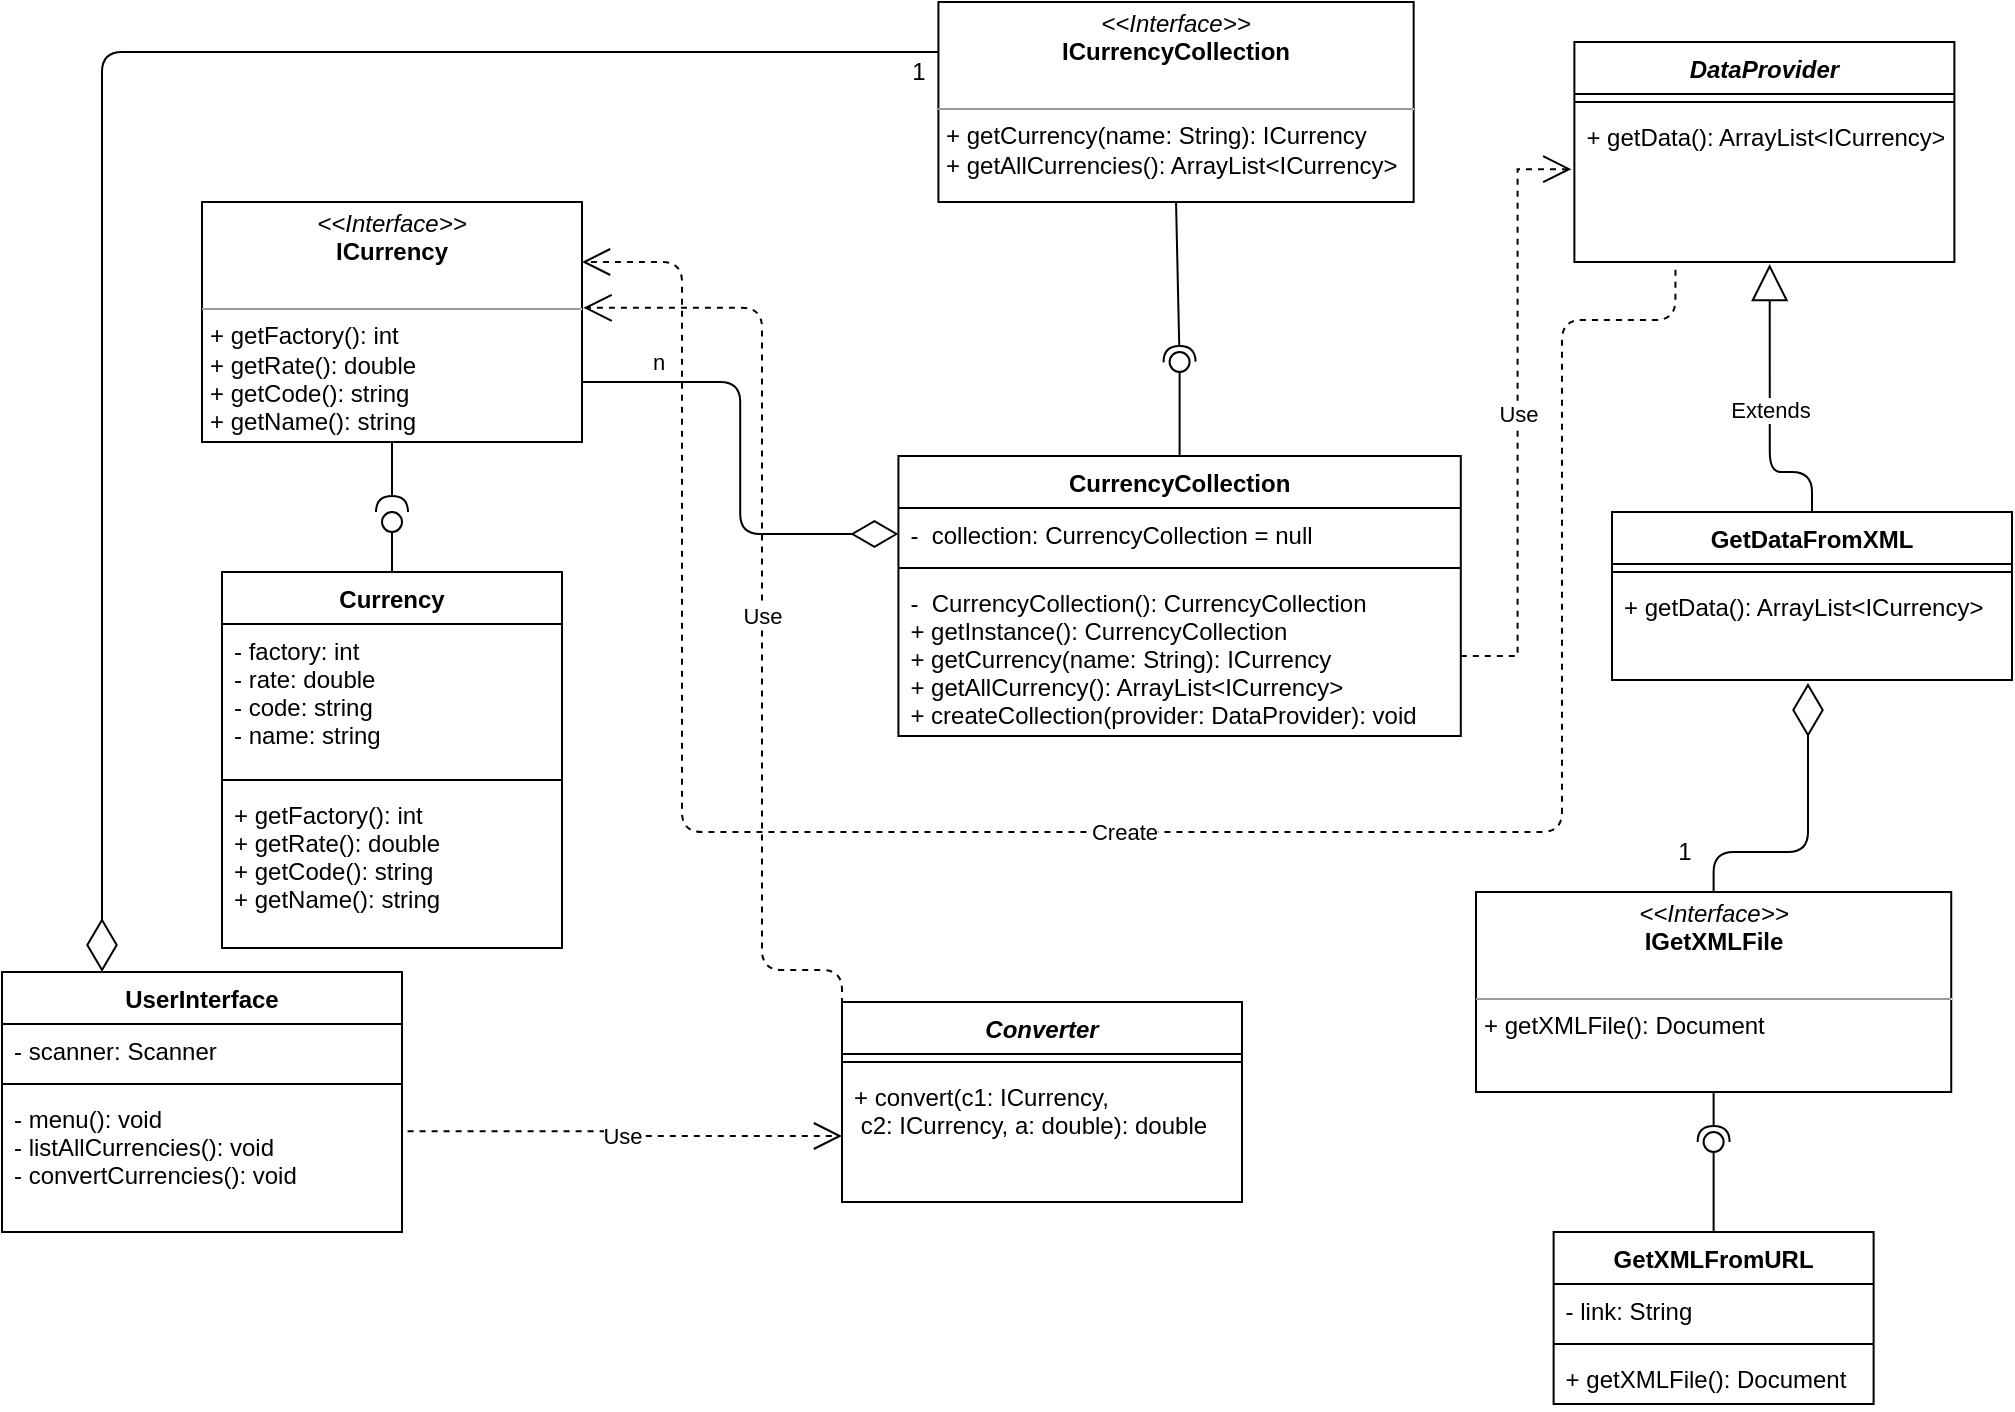 <mxfile version="15.5.9" type="device"><diagram id="kT_VoInearG5AWavxW2h" name="Page-1"><mxGraphModel dx="1174" dy="682" grid="1" gridSize="10" guides="1" tooltips="1" connect="1" arrows="1" fold="1" page="1" pageScale="1" pageWidth="827" pageHeight="1169" math="0" shadow="0"><root><mxCell id="0"/><mxCell id="1" parent="0"/><mxCell id="EAJjcOMha5LPLh-8HFDK-1" value="Currency" style="swimlane;fontStyle=1;align=center;verticalAlign=top;childLayout=stackLayout;horizontal=1;startSize=26;horizontalStack=0;resizeParent=1;resizeParentMax=0;resizeLast=0;collapsible=1;marginBottom=0;" parent="1" vertex="1"><mxGeometry x="200" y="290" width="170" height="188" as="geometry"/></mxCell><mxCell id="EAJjcOMha5LPLh-8HFDK-2" value="- factory: int&#10;- rate: double&#10;- code: string&#10;- name: string" style="text;strokeColor=none;fillColor=none;align=left;verticalAlign=top;spacingLeft=4;spacingRight=4;overflow=hidden;rotatable=0;points=[[0,0.5],[1,0.5]];portConstraint=eastwest;" parent="EAJjcOMha5LPLh-8HFDK-1" vertex="1"><mxGeometry y="26" width="170" height="74" as="geometry"/></mxCell><mxCell id="EAJjcOMha5LPLh-8HFDK-3" value="" style="line;strokeWidth=1;fillColor=none;align=left;verticalAlign=middle;spacingTop=-1;spacingLeft=3;spacingRight=3;rotatable=0;labelPosition=right;points=[];portConstraint=eastwest;" parent="EAJjcOMha5LPLh-8HFDK-1" vertex="1"><mxGeometry y="100" width="170" height="8" as="geometry"/></mxCell><mxCell id="EAJjcOMha5LPLh-8HFDK-4" value="+ getFactory(): int&#10;+ getRate(): double&#10;+ getCode(): string&#10;+ getName(): string" style="text;strokeColor=none;fillColor=none;align=left;verticalAlign=top;spacingLeft=4;spacingRight=4;overflow=hidden;rotatable=0;points=[[0,0.5],[1,0.5]];portConstraint=eastwest;" parent="EAJjcOMha5LPLh-8HFDK-1" vertex="1"><mxGeometry y="108" width="170" height="80" as="geometry"/></mxCell><mxCell id="EAJjcOMha5LPLh-8HFDK-10" value="Converter" style="swimlane;fontStyle=3;align=center;verticalAlign=top;childLayout=stackLayout;horizontal=1;startSize=26;horizontalStack=0;resizeParent=1;resizeParentMax=0;resizeLast=0;collapsible=1;marginBottom=0;" parent="1" vertex="1"><mxGeometry x="510" y="505" width="200" height="100" as="geometry"/></mxCell><mxCell id="EAJjcOMha5LPLh-8HFDK-12" value="" style="line;strokeWidth=1;fillColor=none;align=left;verticalAlign=middle;spacingTop=-1;spacingLeft=3;spacingRight=3;rotatable=0;labelPosition=right;points=[];portConstraint=eastwest;" parent="EAJjcOMha5LPLh-8HFDK-10" vertex="1"><mxGeometry y="26" width="200" height="8" as="geometry"/></mxCell><mxCell id="EAJjcOMha5LPLh-8HFDK-13" value="+ convert(c1: ICurrency,&#10; c2: ICurrency, a: double): double" style="text;strokeColor=none;fillColor=none;align=left;verticalAlign=top;spacingLeft=4;spacingRight=4;overflow=hidden;rotatable=0;points=[[0,0.5],[1,0.5]];portConstraint=eastwest;" parent="EAJjcOMha5LPLh-8HFDK-10" vertex="1"><mxGeometry y="34" width="200" height="66" as="geometry"/></mxCell><mxCell id="EAJjcOMha5LPLh-8HFDK-17" value="&lt;p style=&quot;margin: 0px ; margin-top: 4px ; text-align: center&quot;&gt;&lt;i&gt;&amp;lt;&amp;lt;Interface&amp;gt;&amp;gt;&lt;/i&gt;&lt;br&gt;&lt;b&gt;ICurrency&lt;/b&gt;&lt;/p&gt;&lt;p style=&quot;margin: 0px ; margin-left: 4px&quot;&gt;&lt;br&gt;&lt;/p&gt;&lt;hr size=&quot;1&quot;&gt;&lt;p style=&quot;margin: 0px ; margin-left: 4px&quot;&gt;+ getFactory(): int&lt;br style=&quot;padding: 0px ; margin: 0px&quot;&gt;+ getRate(): double&lt;br style=&quot;padding: 0px ; margin: 0px&quot;&gt;+ getCode(): string&lt;br style=&quot;padding: 0px ; margin: 0px&quot;&gt;+ getName(): string&lt;br&gt;&lt;/p&gt;" style="verticalAlign=top;align=left;overflow=fill;fontSize=12;fontFamily=Helvetica;html=1;" parent="1" vertex="1"><mxGeometry x="190" y="105" width="190" height="120" as="geometry"/></mxCell><mxCell id="EAJjcOMha5LPLh-8HFDK-21" value="Use" style="endArrow=open;endSize=12;dashed=1;html=1;rounded=1;strokeWidth=1;jumpSize=7;exitX=0;exitY=0.227;exitDx=0;exitDy=0;exitPerimeter=0;entryX=1.004;entryY=0.441;entryDx=0;entryDy=0;entryPerimeter=0;edgeStyle=orthogonalEdgeStyle;" parent="1" source="EAJjcOMha5LPLh-8HFDK-13" target="EAJjcOMha5LPLh-8HFDK-17" edge="1"><mxGeometry x="0.072" width="160" relative="1" as="geometry"><mxPoint x="290" y="290" as="sourcePoint"/><mxPoint x="450" y="290" as="targetPoint"/><mxPoint as="offset"/><Array as="points"><mxPoint x="510" y="489"/><mxPoint x="470" y="489"/><mxPoint x="470" y="158"/></Array></mxGeometry></mxCell><mxCell id="EAJjcOMha5LPLh-8HFDK-22" value="&lt;p style=&quot;margin: 0px ; margin-top: 4px ; text-align: center&quot;&gt;&lt;i&gt;&amp;lt;&amp;lt;Interface&amp;gt;&amp;gt;&lt;/i&gt;&lt;br&gt;&lt;b&gt;ICurrencyCollection&lt;/b&gt;&lt;/p&gt;&lt;p style=&quot;margin: 0px ; margin-left: 4px&quot;&gt;&lt;br&gt;&lt;/p&gt;&lt;hr size=&quot;1&quot;&gt;&lt;p style=&quot;margin: 0px ; margin-left: 4px&quot;&gt;+ getCurrency(name: String): ICurrency&lt;/p&gt;&lt;p style=&quot;margin: 0px ; margin-left: 4px&quot;&gt;+ getAllCurrencies(): ArrayList&amp;lt;ICurrency&amp;gt;&lt;/p&gt;" style="verticalAlign=top;align=left;overflow=fill;fontSize=12;fontFamily=Helvetica;html=1;" parent="1" vertex="1"><mxGeometry x="558.21" y="5" width="237.62" height="100" as="geometry"/></mxCell><mxCell id="EAJjcOMha5LPLh-8HFDK-23" value="CurrencyCollection" style="swimlane;fontStyle=1;align=center;verticalAlign=top;childLayout=stackLayout;horizontal=1;startSize=26;horizontalStack=0;resizeParent=1;resizeParentMax=0;resizeLast=0;collapsible=1;marginBottom=0;" parent="1" vertex="1"><mxGeometry x="538.21" y="232" width="281.19" height="140" as="geometry"/></mxCell><mxCell id="EAJjcOMha5LPLh-8HFDK-24" value="-  collection: CurrencyCollection = null" style="text;strokeColor=none;fillColor=none;align=left;verticalAlign=top;spacingLeft=4;spacingRight=4;overflow=hidden;rotatable=0;points=[[0,0.5],[1,0.5]];portConstraint=eastwest;" parent="EAJjcOMha5LPLh-8HFDK-23" vertex="1"><mxGeometry y="26" width="281.19" height="26" as="geometry"/></mxCell><mxCell id="EAJjcOMha5LPLh-8HFDK-25" value="" style="line;strokeWidth=1;fillColor=none;align=left;verticalAlign=middle;spacingTop=-1;spacingLeft=3;spacingRight=3;rotatable=0;labelPosition=right;points=[];portConstraint=eastwest;" parent="EAJjcOMha5LPLh-8HFDK-23" vertex="1"><mxGeometry y="52" width="281.19" height="8" as="geometry"/></mxCell><mxCell id="EAJjcOMha5LPLh-8HFDK-26" value="-  CurrencyCollection(): CurrencyCollection&#10;+ getInstance(): CurrencyCollection&#10;+ getCurrency(name: String): ICurrency&#10;+ getAllCurrency(): ArrayList&lt;ICurrency&gt;&#10;+ createCollection(provider: DataProvider): void" style="text;strokeColor=none;fillColor=none;align=left;verticalAlign=top;spacingLeft=4;spacingRight=4;overflow=hidden;rotatable=0;points=[[0,0.5],[1,0.5]];portConstraint=eastwest;" parent="EAJjcOMha5LPLh-8HFDK-23" vertex="1"><mxGeometry y="60" width="281.19" height="80" as="geometry"/></mxCell><mxCell id="EAJjcOMha5LPLh-8HFDK-29" value="" style="endArrow=diamondThin;endFill=0;endSize=21;html=1;rounded=1;strokeWidth=1;jumpSize=7;entryX=0;entryY=0.5;entryDx=0;entryDy=0;edgeStyle=orthogonalEdgeStyle;elbow=vertical;exitX=1;exitY=0.75;exitDx=0;exitDy=0;" parent="1" source="EAJjcOMha5LPLh-8HFDK-17" target="EAJjcOMha5LPLh-8HFDK-24" edge="1"><mxGeometry width="160" relative="1" as="geometry"><mxPoint x="510" y="160" as="sourcePoint"/><mxPoint x="500" y="310" as="targetPoint"/></mxGeometry></mxCell><mxCell id="EAJjcOMha5LPLh-8HFDK-30" value="n" style="edgeLabel;html=1;align=center;verticalAlign=middle;resizable=0;points=[];" parent="EAJjcOMha5LPLh-8HFDK-29" vertex="1" connectable="0"><mxGeometry x="-0.337" y="5" relative="1" as="geometry"><mxPoint x="-40" y="-5" as="offset"/></mxGeometry></mxCell><mxCell id="EAJjcOMha5LPLh-8HFDK-37" value="UserInterface&#10;" style="swimlane;fontStyle=1;align=center;verticalAlign=top;childLayout=stackLayout;horizontal=1;startSize=26;horizontalStack=0;resizeParent=1;resizeParentMax=0;resizeLast=0;collapsible=1;marginBottom=0;" parent="1" vertex="1"><mxGeometry x="90" y="490" width="200" height="130" as="geometry"/></mxCell><mxCell id="EAJjcOMha5LPLh-8HFDK-38" value="- scanner: Scanner" style="text;strokeColor=none;fillColor=none;align=left;verticalAlign=top;spacingLeft=4;spacingRight=4;overflow=hidden;rotatable=0;points=[[0,0.5],[1,0.5]];portConstraint=eastwest;" parent="EAJjcOMha5LPLh-8HFDK-37" vertex="1"><mxGeometry y="26" width="200" height="26" as="geometry"/></mxCell><mxCell id="EAJjcOMha5LPLh-8HFDK-39" value="" style="line;strokeWidth=1;fillColor=none;align=left;verticalAlign=middle;spacingTop=-1;spacingLeft=3;spacingRight=3;rotatable=0;labelPosition=right;points=[];portConstraint=eastwest;" parent="EAJjcOMha5LPLh-8HFDK-37" vertex="1"><mxGeometry y="52" width="200" height="8" as="geometry"/></mxCell><mxCell id="EAJjcOMha5LPLh-8HFDK-40" value="- menu(): void&#10;- listAllCurrencies(): void&#10;- convertCurrencies(): void" style="text;strokeColor=none;fillColor=none;align=left;verticalAlign=top;spacingLeft=4;spacingRight=4;overflow=hidden;rotatable=0;points=[[0,0.5],[1,0.5]];portConstraint=eastwest;" parent="EAJjcOMha5LPLh-8HFDK-37" vertex="1"><mxGeometry y="60" width="200" height="70" as="geometry"/></mxCell><mxCell id="EAJjcOMha5LPLh-8HFDK-42" value="Use" style="endArrow=open;endSize=12;dashed=1;html=1;rounded=1;strokeWidth=1;elbow=vertical;jumpSize=7;exitX=1.014;exitY=0.28;exitDx=0;exitDy=0;exitPerimeter=0;edgeStyle=orthogonalEdgeStyle;" parent="1" source="EAJjcOMha5LPLh-8HFDK-40" target="EAJjcOMha5LPLh-8HFDK-13" edge="1"><mxGeometry width="160" relative="1" as="geometry"><mxPoint x="310" y="554.29" as="sourcePoint"/><mxPoint x="669.63" y="425" as="targetPoint"/></mxGeometry></mxCell><mxCell id="Pec1IpLpicgV9_EQkOSw-1" value="GetDataFromXML&#10;" style="swimlane;fontStyle=1;align=center;verticalAlign=top;childLayout=stackLayout;horizontal=1;startSize=26;horizontalStack=0;resizeParent=1;resizeParentMax=0;resizeLast=0;collapsible=1;marginBottom=0;" parent="1" vertex="1"><mxGeometry x="895" y="260" width="200" height="84" as="geometry"/></mxCell><mxCell id="Pec1IpLpicgV9_EQkOSw-3" value="" style="line;strokeWidth=1;fillColor=none;align=left;verticalAlign=middle;spacingTop=-1;spacingLeft=3;spacingRight=3;rotatable=0;labelPosition=right;points=[];portConstraint=eastwest;" parent="Pec1IpLpicgV9_EQkOSw-1" vertex="1"><mxGeometry y="26" width="200" height="8" as="geometry"/></mxCell><mxCell id="Pec1IpLpicgV9_EQkOSw-4" value="+ getData(): ArrayList&lt;ICurrency&gt;" style="text;strokeColor=none;fillColor=none;align=left;verticalAlign=top;spacingLeft=4;spacingRight=4;overflow=hidden;rotatable=0;points=[[0,0.5],[1,0.5]];portConstraint=eastwest;" parent="Pec1IpLpicgV9_EQkOSw-1" vertex="1"><mxGeometry y="34" width="200" height="50" as="geometry"/></mxCell><mxCell id="Pec1IpLpicgV9_EQkOSw-6" value="&lt;p style=&quot;margin: 0px ; margin-top: 4px ; text-align: center&quot;&gt;&lt;i&gt;&amp;lt;&amp;lt;Interface&amp;gt;&amp;gt;&lt;/i&gt;&lt;br&gt;&lt;b&gt;IGetXMLFile&lt;/b&gt;&lt;/p&gt;&lt;p style=&quot;margin: 0px ; margin-left: 4px&quot;&gt;&lt;br&gt;&lt;/p&gt;&lt;hr size=&quot;1&quot;&gt;&lt;p style=&quot;margin: 0px ; margin-left: 4px&quot;&gt;+ getXMLFile(): Document&lt;/p&gt;" style="verticalAlign=top;align=left;overflow=fill;fontSize=12;fontFamily=Helvetica;html=1;" parent="1" vertex="1"><mxGeometry x="827" y="450" width="237.62" height="100" as="geometry"/></mxCell><mxCell id="Pec1IpLpicgV9_EQkOSw-12" value="Use" style="endArrow=open;endSize=12;dashed=1;html=1;rounded=0;entryX=-0.008;entryY=0.389;entryDx=0;entryDy=0;exitX=1;exitY=0.5;exitDx=0;exitDy=0;edgeStyle=orthogonalEdgeStyle;entryPerimeter=0;" parent="1" source="EAJjcOMha5LPLh-8HFDK-26" target="Pec1IpLpicgV9_EQkOSw-23" edge="1"><mxGeometry width="160" relative="1" as="geometry"><mxPoint x="670" y="210" as="sourcePoint"/><mxPoint x="890" y="95" as="targetPoint"/></mxGeometry></mxCell><mxCell id="Pec1IpLpicgV9_EQkOSw-20" value="DataProvider" style="swimlane;fontStyle=3;align=center;verticalAlign=top;childLayout=stackLayout;horizontal=1;startSize=26;horizontalStack=0;resizeParent=1;resizeParentMax=0;resizeLast=0;collapsible=1;marginBottom=0;" parent="1" vertex="1"><mxGeometry x="876.19" y="25" width="190" height="110" as="geometry"/></mxCell><mxCell id="Pec1IpLpicgV9_EQkOSw-22" value="" style="line;strokeWidth=1;fillColor=none;align=left;verticalAlign=middle;spacingTop=-1;spacingLeft=3;spacingRight=3;rotatable=0;labelPosition=right;points=[];portConstraint=eastwest;" parent="Pec1IpLpicgV9_EQkOSw-20" vertex="1"><mxGeometry y="26" width="190" height="8" as="geometry"/></mxCell><mxCell id="Pec1IpLpicgV9_EQkOSw-23" value="+ getData(): ArrayList&lt;ICurrency&gt;" style="text;strokeColor=none;fillColor=none;align=left;verticalAlign=top;spacingLeft=4;spacingRight=4;overflow=hidden;rotatable=0;points=[[0,0.5],[1,0.5]];portConstraint=eastwest;" parent="Pec1IpLpicgV9_EQkOSw-20" vertex="1"><mxGeometry y="34" width="190" height="76" as="geometry"/></mxCell><mxCell id="Pec1IpLpicgV9_EQkOSw-30" value="" style="rounded=0;orthogonalLoop=1;jettySize=auto;html=1;endArrow=none;endFill=0;sketch=0;sourcePerimeterSpacing=0;targetPerimeterSpacing=0;exitX=0.5;exitY=0;exitDx=0;exitDy=0;" parent="1" source="Pec1IpLpicgV9_EQkOSw-51" target="Pec1IpLpicgV9_EQkOSw-32" edge="1"><mxGeometry relative="1" as="geometry"><mxPoint x="1090" y="584" as="sourcePoint"/><mxPoint x="710" y="365" as="targetPoint"/></mxGeometry></mxCell><mxCell id="Pec1IpLpicgV9_EQkOSw-31" value="" style="rounded=0;orthogonalLoop=1;jettySize=auto;html=1;endArrow=halfCircle;endFill=0;entryX=0.5;entryY=0.5;endSize=6;strokeWidth=1;sketch=0;exitX=0.5;exitY=1;exitDx=0;exitDy=0;" parent="1" source="Pec1IpLpicgV9_EQkOSw-6" target="Pec1IpLpicgV9_EQkOSw-32" edge="1"><mxGeometry relative="1" as="geometry"><mxPoint x="720" y="365" as="sourcePoint"/></mxGeometry></mxCell><mxCell id="Pec1IpLpicgV9_EQkOSw-32" value="" style="ellipse;whiteSpace=wrap;html=1;align=center;aspect=fixed;resizable=0;points=[];outlineConnect=0;sketch=0;" parent="1" vertex="1"><mxGeometry x="940.81" y="570" width="10" height="10" as="geometry"/></mxCell><mxCell id="Pec1IpLpicgV9_EQkOSw-35" value="" style="rounded=0;orthogonalLoop=1;jettySize=auto;html=1;endArrow=none;endFill=0;sketch=0;sourcePerimeterSpacing=0;targetPerimeterSpacing=0;exitX=0.5;exitY=0;exitDx=0;exitDy=0;" parent="1" source="EAJjcOMha5LPLh-8HFDK-1" target="Pec1IpLpicgV9_EQkOSw-37" edge="1"><mxGeometry relative="1" as="geometry"><mxPoint x="680" y="365" as="sourcePoint"/></mxGeometry></mxCell><mxCell id="Pec1IpLpicgV9_EQkOSw-36" value="" style="rounded=0;orthogonalLoop=1;jettySize=auto;html=1;endArrow=halfCircle;endFill=0;endSize=6;strokeWidth=1;sketch=0;exitX=0.5;exitY=1;exitDx=0;exitDy=0;" parent="1" source="EAJjcOMha5LPLh-8HFDK-17" target="Pec1IpLpicgV9_EQkOSw-37" edge="1"><mxGeometry relative="1" as="geometry"><mxPoint x="720" y="365" as="sourcePoint"/><mxPoint x="325" y="260" as="targetPoint"/><Array as="points"/></mxGeometry></mxCell><mxCell id="Pec1IpLpicgV9_EQkOSw-37" value="" style="ellipse;whiteSpace=wrap;html=1;align=center;aspect=fixed;resizable=0;points=[];outlineConnect=0;sketch=0;" parent="1" vertex="1"><mxGeometry x="280" y="260" width="10" height="10" as="geometry"/></mxCell><mxCell id="Pec1IpLpicgV9_EQkOSw-41" value="" style="rounded=0;orthogonalLoop=1;jettySize=auto;html=1;endArrow=none;endFill=0;sketch=0;sourcePerimeterSpacing=0;targetPerimeterSpacing=0;exitX=0.5;exitY=0;exitDx=0;exitDy=0;" parent="1" source="EAJjcOMha5LPLh-8HFDK-23" target="Pec1IpLpicgV9_EQkOSw-43" edge="1"><mxGeometry relative="1" as="geometry"><mxPoint x="550" y="335" as="sourcePoint"/></mxGeometry></mxCell><mxCell id="Pec1IpLpicgV9_EQkOSw-42" value="" style="rounded=0;orthogonalLoop=1;jettySize=auto;html=1;endArrow=halfCircle;endFill=0;entryX=0.5;entryY=0.5;endSize=6;strokeWidth=1;sketch=0;exitX=0.5;exitY=1;exitDx=0;exitDy=0;" parent="1" source="EAJjcOMha5LPLh-8HFDK-22" target="Pec1IpLpicgV9_EQkOSw-43" edge="1"><mxGeometry relative="1" as="geometry"><mxPoint x="590" y="335" as="sourcePoint"/></mxGeometry></mxCell><mxCell id="Pec1IpLpicgV9_EQkOSw-43" value="" style="ellipse;whiteSpace=wrap;html=1;align=center;aspect=fixed;resizable=0;points=[];outlineConnect=0;sketch=0;" parent="1" vertex="1"><mxGeometry x="673.8" y="180" width="10" height="10" as="geometry"/></mxCell><mxCell id="Pec1IpLpicgV9_EQkOSw-45" value="Extends" style="endArrow=block;endSize=16;endFill=0;html=1;rounded=1;entryX=0.514;entryY=1.014;entryDx=0;entryDy=0;entryPerimeter=0;exitX=0.5;exitY=0;exitDx=0;exitDy=0;edgeStyle=orthogonalEdgeStyle;" parent="1" source="Pec1IpLpicgV9_EQkOSw-1" target="Pec1IpLpicgV9_EQkOSw-23" edge="1"><mxGeometry width="160" relative="1" as="geometry"><mxPoint x="730" y="310" as="sourcePoint"/><mxPoint x="890" y="310" as="targetPoint"/><Array as="points"><mxPoint x="974" y="240"/></Array></mxGeometry></mxCell><mxCell id="Pec1IpLpicgV9_EQkOSw-47" value="Create" style="endArrow=open;endSize=12;dashed=1;html=1;rounded=1;exitX=0.266;exitY=1.051;exitDx=0;exitDy=0;exitPerimeter=0;entryX=1;entryY=0.25;entryDx=0;entryDy=0;edgeStyle=orthogonalEdgeStyle;" parent="1" source="Pec1IpLpicgV9_EQkOSw-23" target="EAJjcOMha5LPLh-8HFDK-17" edge="1"><mxGeometry width="160" relative="1" as="geometry"><mxPoint x="610" y="500" as="sourcePoint"/><mxPoint x="770" y="500" as="targetPoint"/><Array as="points"><mxPoint x="927" y="164"/><mxPoint x="870" y="164"/><mxPoint x="870" y="420"/><mxPoint x="430" y="420"/><mxPoint x="430" y="135"/></Array></mxGeometry></mxCell><mxCell id="Pec1IpLpicgV9_EQkOSw-51" value="GetXMLFromURL" style="swimlane;fontStyle=1;align=center;verticalAlign=top;childLayout=stackLayout;horizontal=1;startSize=26;horizontalStack=0;resizeParent=1;resizeParentMax=0;resizeLast=0;collapsible=1;marginBottom=0;" parent="1" vertex="1"><mxGeometry x="865.81" y="620" width="160" height="86" as="geometry"/></mxCell><mxCell id="Pec1IpLpicgV9_EQkOSw-52" value="- link: String" style="text;strokeColor=none;fillColor=none;align=left;verticalAlign=top;spacingLeft=4;spacingRight=4;overflow=hidden;rotatable=0;points=[[0,0.5],[1,0.5]];portConstraint=eastwest;" parent="Pec1IpLpicgV9_EQkOSw-51" vertex="1"><mxGeometry y="26" width="160" height="26" as="geometry"/></mxCell><mxCell id="Pec1IpLpicgV9_EQkOSw-53" value="" style="line;strokeWidth=1;fillColor=none;align=left;verticalAlign=middle;spacingTop=-1;spacingLeft=3;spacingRight=3;rotatable=0;labelPosition=right;points=[];portConstraint=eastwest;" parent="Pec1IpLpicgV9_EQkOSw-51" vertex="1"><mxGeometry y="52" width="160" height="8" as="geometry"/></mxCell><mxCell id="Pec1IpLpicgV9_EQkOSw-54" value="+ getXMLFile(): Document" style="text;strokeColor=none;fillColor=none;align=left;verticalAlign=top;spacingLeft=4;spacingRight=4;overflow=hidden;rotatable=0;points=[[0,0.5],[1,0.5]];portConstraint=eastwest;" parent="Pec1IpLpicgV9_EQkOSw-51" vertex="1"><mxGeometry y="60" width="160" height="26" as="geometry"/></mxCell><mxCell id="Pec1IpLpicgV9_EQkOSw-55" value="" style="endArrow=diamondThin;endFill=0;endSize=24;html=1;rounded=1;exitX=0.5;exitY=0;exitDx=0;exitDy=0;entryX=0.49;entryY=1.031;entryDx=0;entryDy=0;entryPerimeter=0;edgeStyle=orthogonalEdgeStyle;" parent="1" source="Pec1IpLpicgV9_EQkOSw-6" target="Pec1IpLpicgV9_EQkOSw-4" edge="1"><mxGeometry width="160" relative="1" as="geometry"><mxPoint x="670" y="360" as="sourcePoint"/><mxPoint x="1009" y="370" as="targetPoint"/><Array as="points"><mxPoint x="946" y="430"/><mxPoint x="993" y="430"/></Array></mxGeometry></mxCell><mxCell id="Pec1IpLpicgV9_EQkOSw-57" value="" style="endArrow=diamondThin;endFill=0;endSize=24;html=1;rounded=1;exitX=0;exitY=0.25;exitDx=0;exitDy=0;edgeStyle=orthogonalEdgeStyle;entryX=0.25;entryY=0;entryDx=0;entryDy=0;" parent="1" source="EAJjcOMha5LPLh-8HFDK-22" target="EAJjcOMha5LPLh-8HFDK-37" edge="1"><mxGeometry width="160" relative="1" as="geometry"><mxPoint x="470" y="280" as="sourcePoint"/><mxPoint x="140" y="410" as="targetPoint"/></mxGeometry></mxCell><mxCell id="Pec1IpLpicgV9_EQkOSw-58" value="1" style="text;html=1;align=center;verticalAlign=middle;resizable=0;points=[];autosize=1;strokeColor=none;fillColor=none;" parent="1" vertex="1"><mxGeometry x="538.21" y="30" width="20" height="20" as="geometry"/></mxCell><mxCell id="Pec1IpLpicgV9_EQkOSw-59" value="1" style="text;html=1;align=center;verticalAlign=middle;resizable=0;points=[];autosize=1;strokeColor=none;fillColor=none;" parent="1" vertex="1"><mxGeometry x="920.81" y="420" width="20" height="20" as="geometry"/></mxCell></root></mxGraphModel></diagram></mxfile>
